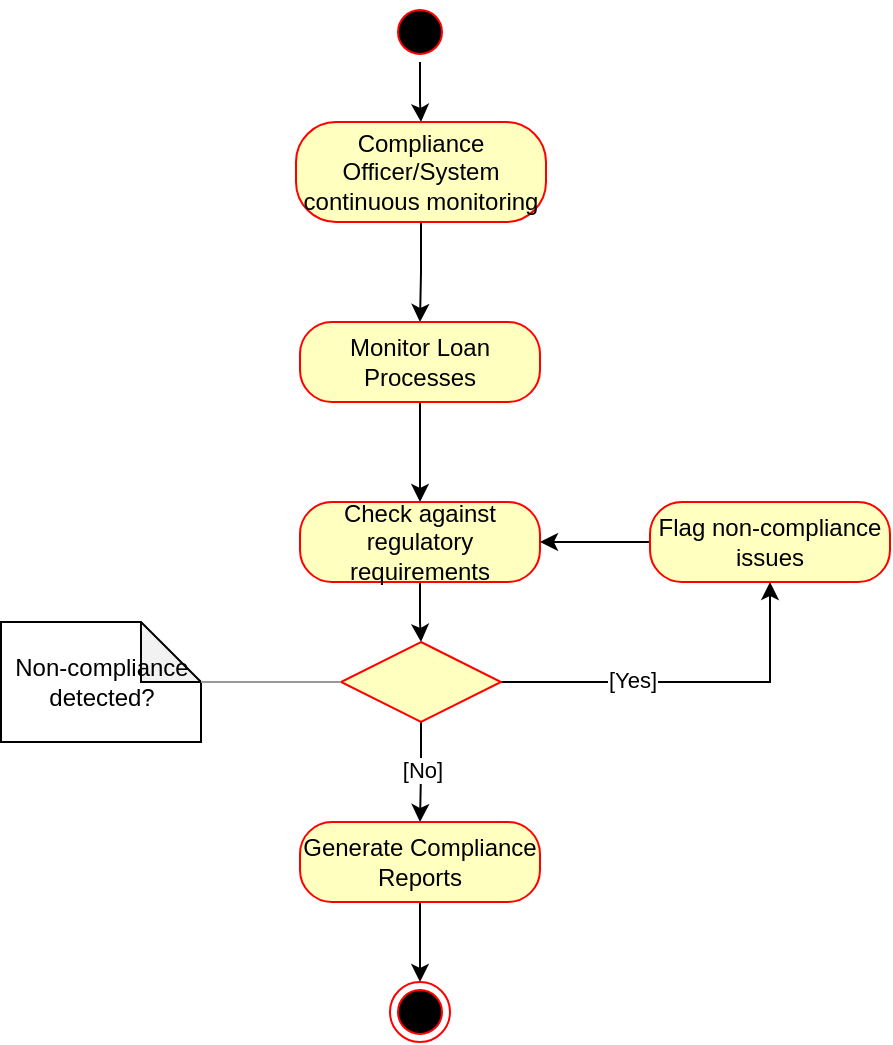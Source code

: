 <mxfile version="22.1.15" type="github">
  <diagram name="Page-1" id="tAcfaLL3rHxrqXzCYobu">
    <mxGraphModel dx="375" dy="199" grid="1" gridSize="10" guides="1" tooltips="1" connect="1" arrows="1" fold="1" page="1" pageScale="1" pageWidth="850" pageHeight="1100" math="0" shadow="0">
      <root>
        <mxCell id="0" />
        <mxCell id="1" parent="0" />
        <mxCell id="Nh9DQebo3rbTLpFxGOrF-5" value="" style="edgeStyle=orthogonalEdgeStyle;rounded=0;orthogonalLoop=1;jettySize=auto;html=1;" parent="1" source="Nh9DQebo3rbTLpFxGOrF-1" target="Nh9DQebo3rbTLpFxGOrF-3" edge="1">
          <mxGeometry relative="1" as="geometry" />
        </mxCell>
        <mxCell id="Nh9DQebo3rbTLpFxGOrF-1" value="" style="ellipse;html=1;shape=startState;fillColor=#000000;strokeColor=#ff0000;" parent="1" vertex="1">
          <mxGeometry x="410" width="30" height="30" as="geometry" />
        </mxCell>
        <mxCell id="Nh9DQebo3rbTLpFxGOrF-8" value="" style="edgeStyle=orthogonalEdgeStyle;rounded=0;orthogonalLoop=1;jettySize=auto;html=1;" parent="1" source="Nh9DQebo3rbTLpFxGOrF-3" target="Nh9DQebo3rbTLpFxGOrF-6" edge="1">
          <mxGeometry relative="1" as="geometry" />
        </mxCell>
        <mxCell id="Nh9DQebo3rbTLpFxGOrF-3" value="Compliance Officer/System continuous monitoring" style="rounded=1;whiteSpace=wrap;html=1;arcSize=40;fontColor=#000000;fillColor=#ffffc0;strokeColor=#ff0000;" parent="1" vertex="1">
          <mxGeometry x="363" y="60" width="125" height="50" as="geometry" />
        </mxCell>
        <mxCell id="Nh9DQebo3rbTLpFxGOrF-11" value="" style="edgeStyle=orthogonalEdgeStyle;rounded=0;orthogonalLoop=1;jettySize=auto;html=1;" parent="1" source="Nh9DQebo3rbTLpFxGOrF-6" target="Nh9DQebo3rbTLpFxGOrF-9" edge="1">
          <mxGeometry relative="1" as="geometry" />
        </mxCell>
        <mxCell id="Nh9DQebo3rbTLpFxGOrF-6" value="Monitor Loan Processes" style="rounded=1;whiteSpace=wrap;html=1;arcSize=40;fontColor=#000000;fillColor=#ffffc0;strokeColor=#ff0000;" parent="1" vertex="1">
          <mxGeometry x="365" y="160" width="120" height="40" as="geometry" />
        </mxCell>
        <mxCell id="Nh9DQebo3rbTLpFxGOrF-15" value="" style="edgeStyle=orthogonalEdgeStyle;rounded=0;orthogonalLoop=1;jettySize=auto;html=1;" parent="1" source="Nh9DQebo3rbTLpFxGOrF-9" target="Nh9DQebo3rbTLpFxGOrF-12" edge="1">
          <mxGeometry relative="1" as="geometry" />
        </mxCell>
        <mxCell id="Nh9DQebo3rbTLpFxGOrF-9" value="Check against regulatory requirements" style="rounded=1;whiteSpace=wrap;html=1;arcSize=40;fontColor=#000000;fillColor=#ffffc0;strokeColor=#ff0000;" parent="1" vertex="1">
          <mxGeometry x="365" y="250" width="120" height="40" as="geometry" />
        </mxCell>
        <mxCell id="Nh9DQebo3rbTLpFxGOrF-23" value="" style="edgeStyle=orthogonalEdgeStyle;rounded=0;orthogonalLoop=1;jettySize=auto;html=1;" parent="1" source="Nh9DQebo3rbTLpFxGOrF-12" target="Nh9DQebo3rbTLpFxGOrF-21" edge="1">
          <mxGeometry relative="1" as="geometry" />
        </mxCell>
        <mxCell id="Nh9DQebo3rbTLpFxGOrF-30" value="[No]" style="edgeLabel;html=1;align=center;verticalAlign=middle;resizable=0;points=[];" parent="Nh9DQebo3rbTLpFxGOrF-23" vertex="1" connectable="0">
          <mxGeometry x="-0.073" relative="1" as="geometry">
            <mxPoint as="offset" />
          </mxGeometry>
        </mxCell>
        <mxCell id="Nh9DQebo3rbTLpFxGOrF-24" style="edgeStyle=orthogonalEdgeStyle;rounded=0;orthogonalLoop=1;jettySize=auto;html=1;exitX=1;exitY=0.5;exitDx=0;exitDy=0;entryX=0.5;entryY=1;entryDx=0;entryDy=0;" parent="1" source="Nh9DQebo3rbTLpFxGOrF-12" target="Nh9DQebo3rbTLpFxGOrF-19" edge="1">
          <mxGeometry relative="1" as="geometry" />
        </mxCell>
        <mxCell id="Nh9DQebo3rbTLpFxGOrF-29" value="[Yes]" style="edgeLabel;html=1;align=center;verticalAlign=middle;resizable=0;points=[];" parent="Nh9DQebo3rbTLpFxGOrF-24" vertex="1" connectable="0">
          <mxGeometry x="-0.292" y="1" relative="1" as="geometry">
            <mxPoint as="offset" />
          </mxGeometry>
        </mxCell>
        <mxCell id="Nh9DQebo3rbTLpFxGOrF-12" value="" style="rhombus;whiteSpace=wrap;html=1;fontColor=#000000;fillColor=#ffffc0;strokeColor=#ff0000;" parent="1" vertex="1">
          <mxGeometry x="385.5" y="320" width="80" height="40" as="geometry" />
        </mxCell>
        <mxCell id="Nh9DQebo3rbTLpFxGOrF-17" value="Non-compliance detected?" style="shape=note;whiteSpace=wrap;html=1;backgroundOutline=1;darkOpacity=0.05;" parent="1" vertex="1">
          <mxGeometry x="215.5" y="310" width="100" height="60" as="geometry" />
        </mxCell>
        <mxCell id="Nh9DQebo3rbTLpFxGOrF-26" value="" style="edgeStyle=orthogonalEdgeStyle;rounded=0;orthogonalLoop=1;jettySize=auto;html=1;" parent="1" source="Nh9DQebo3rbTLpFxGOrF-19" target="Nh9DQebo3rbTLpFxGOrF-9" edge="1">
          <mxGeometry relative="1" as="geometry" />
        </mxCell>
        <mxCell id="Nh9DQebo3rbTLpFxGOrF-19" value="Flag non-compliance issues" style="rounded=1;whiteSpace=wrap;html=1;arcSize=40;fontColor=#000000;fillColor=#ffffc0;strokeColor=#ff0000;" parent="1" vertex="1">
          <mxGeometry x="540" y="250" width="120" height="40" as="geometry" />
        </mxCell>
        <mxCell id="Nh9DQebo3rbTLpFxGOrF-32" value="" style="edgeStyle=orthogonalEdgeStyle;rounded=0;orthogonalLoop=1;jettySize=auto;html=1;" parent="1" source="Nh9DQebo3rbTLpFxGOrF-21" target="Nh9DQebo3rbTLpFxGOrF-31" edge="1">
          <mxGeometry relative="1" as="geometry" />
        </mxCell>
        <mxCell id="Nh9DQebo3rbTLpFxGOrF-21" value="Generate Compliance Reports" style="rounded=1;whiteSpace=wrap;html=1;arcSize=40;fontColor=#000000;fillColor=#ffffc0;strokeColor=#ff0000;" parent="1" vertex="1">
          <mxGeometry x="365" y="410" width="120" height="40" as="geometry" />
        </mxCell>
        <mxCell id="Nh9DQebo3rbTLpFxGOrF-31" value="" style="ellipse;html=1;shape=endState;fillColor=#000000;strokeColor=#ff0000;" parent="1" vertex="1">
          <mxGeometry x="410" y="490" width="30" height="30" as="geometry" />
        </mxCell>
        <mxCell id="nz6QbD0ybYtZMhl2oSt7-1" value="" style="verticalLabelPosition=bottom;shadow=0;dashed=0;align=center;html=1;verticalAlign=top;strokeWidth=1;shape=mxgraph.mockup.markup.line;strokeColor=#999999;" vertex="1" parent="1">
          <mxGeometry x="315.5" y="330" width="70" height="20" as="geometry" />
        </mxCell>
      </root>
    </mxGraphModel>
  </diagram>
</mxfile>
